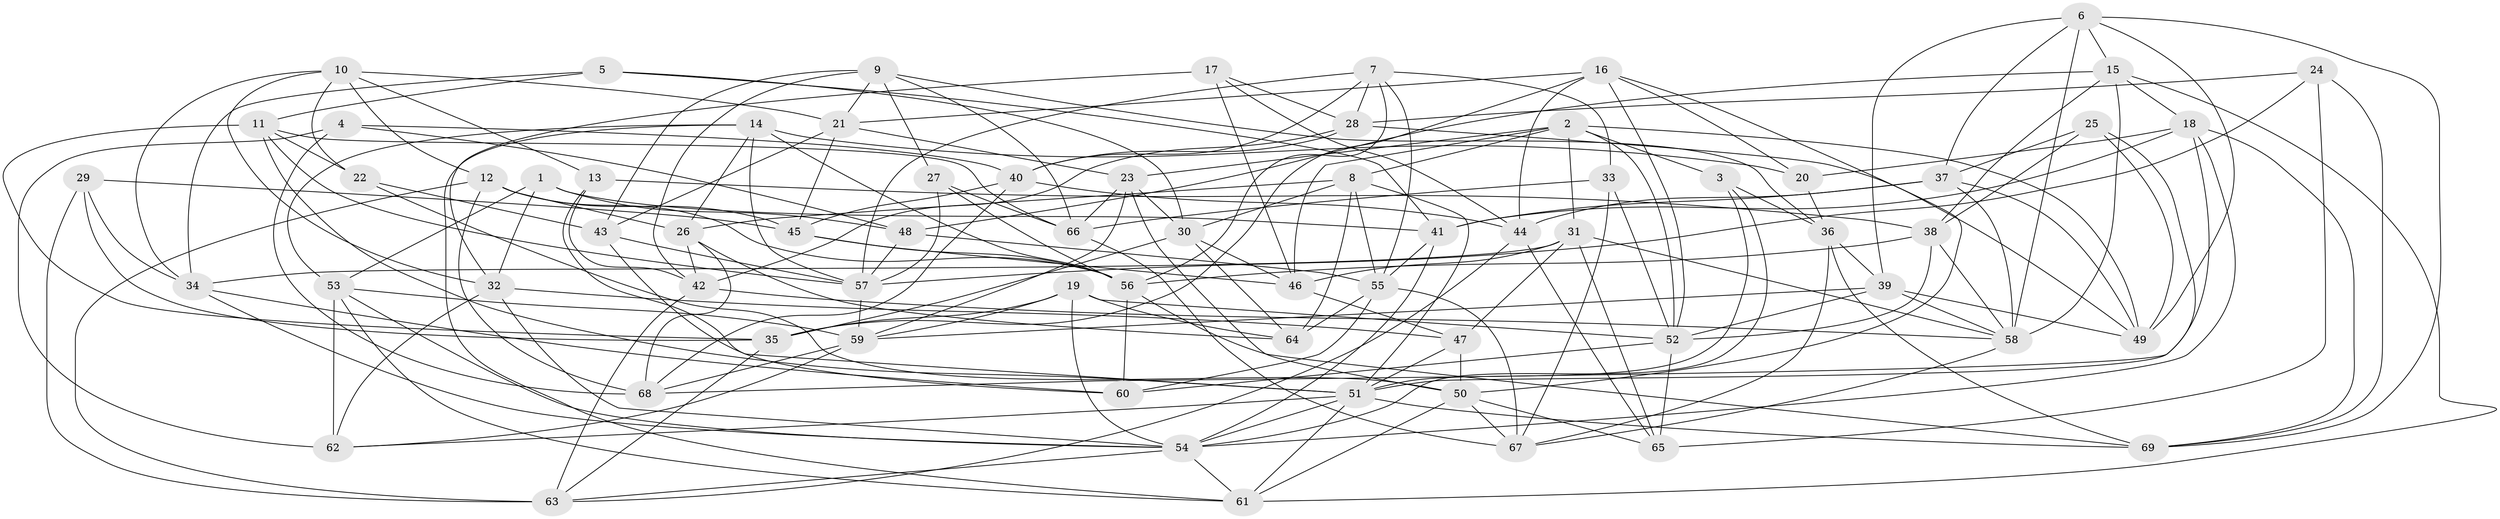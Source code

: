 // original degree distribution, {4: 1.0}
// Generated by graph-tools (version 1.1) at 2025/26/03/09/25 03:26:53]
// undirected, 69 vertices, 200 edges
graph export_dot {
graph [start="1"]
  node [color=gray90,style=filled];
  1;
  2;
  3;
  4;
  5;
  6;
  7;
  8;
  9;
  10;
  11;
  12;
  13;
  14;
  15;
  16;
  17;
  18;
  19;
  20;
  21;
  22;
  23;
  24;
  25;
  26;
  27;
  28;
  29;
  30;
  31;
  32;
  33;
  34;
  35;
  36;
  37;
  38;
  39;
  40;
  41;
  42;
  43;
  44;
  45;
  46;
  47;
  48;
  49;
  50;
  51;
  52;
  53;
  54;
  55;
  56;
  57;
  58;
  59;
  60;
  61;
  62;
  63;
  64;
  65;
  66;
  67;
  68;
  69;
  1 -- 32 [weight=1.0];
  1 -- 41 [weight=1.0];
  1 -- 48 [weight=1.0];
  1 -- 53 [weight=1.0];
  2 -- 3 [weight=1.0];
  2 -- 8 [weight=1.0];
  2 -- 23 [weight=1.0];
  2 -- 31 [weight=1.0];
  2 -- 46 [weight=1.0];
  2 -- 49 [weight=1.0];
  2 -- 52 [weight=2.0];
  3 -- 36 [weight=1.0];
  3 -- 51 [weight=1.0];
  3 -- 54 [weight=1.0];
  4 -- 40 [weight=1.0];
  4 -- 48 [weight=1.0];
  4 -- 62 [weight=1.0];
  4 -- 68 [weight=1.0];
  5 -- 11 [weight=1.0];
  5 -- 30 [weight=1.0];
  5 -- 34 [weight=1.0];
  5 -- 41 [weight=1.0];
  6 -- 15 [weight=1.0];
  6 -- 37 [weight=1.0];
  6 -- 39 [weight=1.0];
  6 -- 49 [weight=1.0];
  6 -- 58 [weight=1.0];
  6 -- 69 [weight=1.0];
  7 -- 28 [weight=1.0];
  7 -- 33 [weight=1.0];
  7 -- 40 [weight=1.0];
  7 -- 55 [weight=1.0];
  7 -- 56 [weight=1.0];
  7 -- 57 [weight=1.0];
  8 -- 26 [weight=1.0];
  8 -- 30 [weight=1.0];
  8 -- 51 [weight=1.0];
  8 -- 55 [weight=1.0];
  8 -- 64 [weight=1.0];
  9 -- 21 [weight=1.0];
  9 -- 27 [weight=1.0];
  9 -- 36 [weight=1.0];
  9 -- 42 [weight=1.0];
  9 -- 43 [weight=1.0];
  9 -- 66 [weight=1.0];
  10 -- 12 [weight=1.0];
  10 -- 13 [weight=1.0];
  10 -- 21 [weight=1.0];
  10 -- 22 [weight=1.0];
  10 -- 32 [weight=1.0];
  10 -- 34 [weight=1.0];
  11 -- 22 [weight=1.0];
  11 -- 35 [weight=1.0];
  11 -- 51 [weight=1.0];
  11 -- 57 [weight=1.0];
  11 -- 66 [weight=1.0];
  12 -- 26 [weight=1.0];
  12 -- 45 [weight=1.0];
  12 -- 56 [weight=1.0];
  12 -- 63 [weight=1.0];
  12 -- 68 [weight=1.0];
  13 -- 38 [weight=1.0];
  13 -- 42 [weight=1.0];
  13 -- 51 [weight=1.0];
  14 -- 20 [weight=1.0];
  14 -- 26 [weight=1.0];
  14 -- 53 [weight=1.0];
  14 -- 56 [weight=1.0];
  14 -- 57 [weight=1.0];
  14 -- 61 [weight=1.0];
  15 -- 18 [weight=1.0];
  15 -- 38 [weight=1.0];
  15 -- 48 [weight=1.0];
  15 -- 58 [weight=1.0];
  15 -- 61 [weight=1.0];
  16 -- 20 [weight=1.0];
  16 -- 21 [weight=1.0];
  16 -- 35 [weight=1.0];
  16 -- 44 [weight=1.0];
  16 -- 50 [weight=1.0];
  16 -- 52 [weight=1.0];
  17 -- 28 [weight=1.0];
  17 -- 32 [weight=1.0];
  17 -- 44 [weight=1.0];
  17 -- 46 [weight=1.0];
  18 -- 20 [weight=1.0];
  18 -- 41 [weight=1.0];
  18 -- 54 [weight=1.0];
  18 -- 68 [weight=1.0];
  18 -- 69 [weight=1.0];
  19 -- 35 [weight=1.0];
  19 -- 52 [weight=1.0];
  19 -- 54 [weight=1.0];
  19 -- 59 [weight=1.0];
  19 -- 64 [weight=2.0];
  20 -- 36 [weight=1.0];
  21 -- 23 [weight=1.0];
  21 -- 43 [weight=1.0];
  21 -- 45 [weight=1.0];
  22 -- 43 [weight=1.0];
  22 -- 50 [weight=1.0];
  23 -- 30 [weight=1.0];
  23 -- 50 [weight=1.0];
  23 -- 59 [weight=1.0];
  23 -- 66 [weight=1.0];
  24 -- 28 [weight=1.0];
  24 -- 57 [weight=1.0];
  24 -- 65 [weight=1.0];
  24 -- 69 [weight=1.0];
  25 -- 37 [weight=1.0];
  25 -- 38 [weight=1.0];
  25 -- 49 [weight=1.0];
  25 -- 51 [weight=1.0];
  26 -- 42 [weight=1.0];
  26 -- 64 [weight=1.0];
  26 -- 68 [weight=1.0];
  27 -- 56 [weight=1.0];
  27 -- 57 [weight=1.0];
  27 -- 66 [weight=1.0];
  28 -- 40 [weight=1.0];
  28 -- 42 [weight=1.0];
  28 -- 49 [weight=1.0];
  29 -- 34 [weight=1.0];
  29 -- 35 [weight=1.0];
  29 -- 45 [weight=1.0];
  29 -- 63 [weight=1.0];
  30 -- 35 [weight=1.0];
  30 -- 46 [weight=1.0];
  30 -- 64 [weight=1.0];
  31 -- 34 [weight=1.0];
  31 -- 46 [weight=1.0];
  31 -- 47 [weight=1.0];
  31 -- 58 [weight=1.0];
  31 -- 65 [weight=1.0];
  32 -- 47 [weight=1.0];
  32 -- 54 [weight=1.0];
  32 -- 62 [weight=1.0];
  33 -- 52 [weight=1.0];
  33 -- 66 [weight=1.0];
  33 -- 67 [weight=1.0];
  34 -- 54 [weight=1.0];
  34 -- 60 [weight=1.0];
  35 -- 63 [weight=1.0];
  36 -- 39 [weight=1.0];
  36 -- 67 [weight=1.0];
  36 -- 69 [weight=1.0];
  37 -- 41 [weight=1.0];
  37 -- 44 [weight=1.0];
  37 -- 49 [weight=1.0];
  37 -- 58 [weight=1.0];
  38 -- 52 [weight=1.0];
  38 -- 56 [weight=1.0];
  38 -- 58 [weight=1.0];
  39 -- 49 [weight=1.0];
  39 -- 52 [weight=1.0];
  39 -- 58 [weight=1.0];
  39 -- 59 [weight=1.0];
  40 -- 44 [weight=1.0];
  40 -- 45 [weight=1.0];
  40 -- 68 [weight=1.0];
  41 -- 54 [weight=1.0];
  41 -- 55 [weight=1.0];
  42 -- 58 [weight=1.0];
  42 -- 63 [weight=1.0];
  43 -- 57 [weight=1.0];
  43 -- 60 [weight=2.0];
  44 -- 63 [weight=1.0];
  44 -- 65 [weight=1.0];
  45 -- 46 [weight=1.0];
  45 -- 56 [weight=1.0];
  46 -- 47 [weight=1.0];
  47 -- 50 [weight=2.0];
  47 -- 51 [weight=1.0];
  48 -- 55 [weight=2.0];
  48 -- 57 [weight=1.0];
  50 -- 61 [weight=1.0];
  50 -- 65 [weight=1.0];
  50 -- 67 [weight=1.0];
  51 -- 54 [weight=1.0];
  51 -- 61 [weight=1.0];
  51 -- 62 [weight=1.0];
  51 -- 69 [weight=1.0];
  52 -- 60 [weight=1.0];
  52 -- 65 [weight=2.0];
  53 -- 54 [weight=1.0];
  53 -- 59 [weight=1.0];
  53 -- 61 [weight=1.0];
  53 -- 62 [weight=1.0];
  54 -- 61 [weight=1.0];
  54 -- 63 [weight=1.0];
  55 -- 60 [weight=1.0];
  55 -- 64 [weight=1.0];
  55 -- 67 [weight=1.0];
  56 -- 60 [weight=1.0];
  56 -- 69 [weight=1.0];
  57 -- 59 [weight=1.0];
  58 -- 67 [weight=1.0];
  59 -- 62 [weight=2.0];
  59 -- 68 [weight=1.0];
  66 -- 67 [weight=1.0];
}
